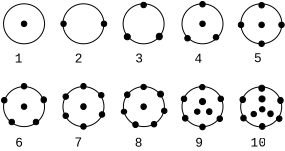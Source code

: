 <?xml version="1.0" encoding="UTF-8"?>
<dia:diagram xmlns:dia="http://www.lysator.liu.se/~alla/dia/"><dia:layer name="Background" visible="true"><dia:object type="Standard - Ellipse" version="0" id="O0"><dia:attribute name="obj_pos"><dia:point val="15.937,15.227"/></dia:attribute><dia:attribute name="obj_bb"><dia:rectangle val="15.887,15.178;20.087,19.277"/></dia:attribute><dia:attribute name="elem_corner"><dia:point val="15.937,15.227"/></dia:attribute><dia:attribute name="elem_width"><dia:real val="4.1"/></dia:attribute><dia:attribute name="elem_height"><dia:real val="4"/></dia:attribute></dia:object><dia:object type="Standard - Ellipse" version="0" id="O1"><dia:attribute name="obj_pos"><dia:point val="3.955,6.945"/></dia:attribute><dia:attribute name="obj_bb"><dia:rectangle val="3.905,6.895;8.105,10.995"/></dia:attribute><dia:attribute name="elem_corner"><dia:point val="3.955,6.945"/></dia:attribute><dia:attribute name="elem_width"><dia:real val="4.1"/></dia:attribute><dia:attribute name="elem_height"><dia:real val="4"/></dia:attribute></dia:object><dia:object type="Standard - Ellipse" version="0" id="O2"><dia:attribute name="obj_pos"><dia:point val="15.912,6.945"/></dia:attribute><dia:attribute name="obj_bb"><dia:rectangle val="15.862,6.895;20.062,10.995"/></dia:attribute><dia:attribute name="elem_corner"><dia:point val="15.912,6.945"/></dia:attribute><dia:attribute name="elem_width"><dia:real val="4.1"/></dia:attribute><dia:attribute name="elem_height"><dia:real val="4"/></dia:attribute></dia:object><dia:object type="Standard - Ellipse" version="0" id="O3"><dia:attribute name="obj_pos"><dia:point val="9.897,6.945"/></dia:attribute><dia:attribute name="obj_bb"><dia:rectangle val="9.847,6.895;14.047,10.995"/></dia:attribute><dia:attribute name="elem_corner"><dia:point val="9.897,6.945"/></dia:attribute><dia:attribute name="elem_width"><dia:real val="4.1"/></dia:attribute><dia:attribute name="elem_height"><dia:real val="4"/></dia:attribute></dia:object><dia:object type="Standard - Ellipse" version="0" id="O4"><dia:attribute name="obj_pos"><dia:point val="21.801,6.945"/></dia:attribute><dia:attribute name="obj_bb"><dia:rectangle val="21.751,6.895;25.951,10.995"/></dia:attribute><dia:attribute name="elem_corner"><dia:point val="21.801,6.945"/></dia:attribute><dia:attribute name="elem_width"><dia:real val="4.1"/></dia:attribute><dia:attribute name="elem_height"><dia:real val="4"/></dia:attribute></dia:object><dia:object type="Standard - Ellipse" version="0" id="O5"><dia:attribute name="obj_pos"><dia:point val="27.685,6.945"/></dia:attribute><dia:attribute name="obj_bb"><dia:rectangle val="27.635,6.895;31.835,10.995"/></dia:attribute><dia:attribute name="elem_corner"><dia:point val="27.685,6.945"/></dia:attribute><dia:attribute name="elem_width"><dia:real val="4.1"/></dia:attribute><dia:attribute name="elem_height"><dia:real val="4"/></dia:attribute></dia:object><dia:object type="Standard - Ellipse" version="0" id="O6"><dia:attribute name="obj_pos"><dia:point val="3.955,15.227"/></dia:attribute><dia:attribute name="obj_bb"><dia:rectangle val="3.905,15.178;8.105,19.277"/></dia:attribute><dia:attribute name="elem_corner"><dia:point val="3.955,15.227"/></dia:attribute><dia:attribute name="elem_width"><dia:real val="4.1"/></dia:attribute><dia:attribute name="elem_height"><dia:real val="4"/></dia:attribute></dia:object><dia:object type="Standard - Ellipse" version="0" id="O7"><dia:attribute name="obj_pos"><dia:point val="9.897,15.227"/></dia:attribute><dia:attribute name="obj_bb"><dia:rectangle val="9.847,15.178;14.047,19.277"/></dia:attribute><dia:attribute name="elem_corner"><dia:point val="9.897,15.227"/></dia:attribute><dia:attribute name="elem_width"><dia:real val="4.1"/></dia:attribute><dia:attribute name="elem_height"><dia:real val="4"/></dia:attribute></dia:object><dia:object type="Standard - Text" version="0" id="O8"><dia:attribute name="obj_pos"><dia:point val="5.458,12.825"/></dia:attribute><dia:attribute name="obj_bb"><dia:rectangle val="5.108,11.625;5.808,13.525"/></dia:attribute><dia:attribute name="text"><dia:composite type="text"><dia:attribute name="string"><dia:string>#1#</dia:string></dia:attribute><dia:attribute name="font"><dia:font family="courier new" style="0" name="Courier"/></dia:attribute><dia:attribute name="height"><dia:real val="1.6"/></dia:attribute><dia:attribute name="pos"><dia:point val="5.458,12.825"/></dia:attribute><dia:attribute name="color"><dia:color val="#000000"/></dia:attribute><dia:attribute name="alignment"><dia:enum val="1"/></dia:attribute></dia:composite></dia:attribute></dia:object><dia:object type="Standard - Text" version="0" id="O9"><dia:attribute name="obj_pos"><dia:point val="11.462,12.825"/></dia:attribute><dia:attribute name="obj_bb"><dia:rectangle val="11.112,11.625;11.812,13.525"/></dia:attribute><dia:attribute name="text"><dia:composite type="text"><dia:attribute name="string"><dia:string>#2#</dia:string></dia:attribute><dia:attribute name="font"><dia:font family="courier new" style="0" name="Courier"/></dia:attribute><dia:attribute name="height"><dia:real val="1.6"/></dia:attribute><dia:attribute name="pos"><dia:point val="11.462,12.825"/></dia:attribute><dia:attribute name="color"><dia:color val="#000000"/></dia:attribute><dia:attribute name="alignment"><dia:enum val="1"/></dia:attribute></dia:composite></dia:attribute></dia:object><dia:object type="Standard - Text" version="0" id="O10"><dia:attribute name="obj_pos"><dia:point val="17.517,12.825"/></dia:attribute><dia:attribute name="obj_bb"><dia:rectangle val="17.167,11.625;17.867,13.525"/></dia:attribute><dia:attribute name="text"><dia:composite type="text"><dia:attribute name="string"><dia:string>#3#</dia:string></dia:attribute><dia:attribute name="font"><dia:font family="courier new" style="0" name="Courier"/></dia:attribute><dia:attribute name="height"><dia:real val="1.6"/></dia:attribute><dia:attribute name="pos"><dia:point val="17.517,12.825"/></dia:attribute><dia:attribute name="color"><dia:color val="#000000"/></dia:attribute><dia:attribute name="alignment"><dia:enum val="1"/></dia:attribute></dia:composite></dia:attribute></dia:object><dia:object type="Standard - Text" version="0" id="O11"><dia:attribute name="obj_pos"><dia:point val="23.446,12.85"/></dia:attribute><dia:attribute name="obj_bb"><dia:rectangle val="23.096,11.65;23.796,13.55"/></dia:attribute><dia:attribute name="text"><dia:composite type="text"><dia:attribute name="string"><dia:string>#4#</dia:string></dia:attribute><dia:attribute name="font"><dia:font family="courier new" style="0" name="Courier"/></dia:attribute><dia:attribute name="height"><dia:real val="1.6"/></dia:attribute><dia:attribute name="pos"><dia:point val="23.446,12.85"/></dia:attribute><dia:attribute name="color"><dia:color val="#000000"/></dia:attribute><dia:attribute name="alignment"><dia:enum val="1"/></dia:attribute></dia:composite></dia:attribute></dia:object><dia:object type="Standard - Text" version="0" id="O12"><dia:attribute name="obj_pos"><dia:point val="29.4,12.8"/></dia:attribute><dia:attribute name="obj_bb"><dia:rectangle val="29.05,11.6;29.75,13.5"/></dia:attribute><dia:attribute name="text"><dia:composite type="text"><dia:attribute name="string"><dia:string>#5#</dia:string></dia:attribute><dia:attribute name="font"><dia:font family="courier new" style="0" name="Courier"/></dia:attribute><dia:attribute name="height"><dia:real val="1.6"/></dia:attribute><dia:attribute name="pos"><dia:point val="29.4,12.8"/></dia:attribute><dia:attribute name="color"><dia:color val="#000000"/></dia:attribute><dia:attribute name="alignment"><dia:enum val="1"/></dia:attribute></dia:composite></dia:attribute></dia:object><dia:object type="Standard - Text" version="0" id="O13"><dia:attribute name="obj_pos"><dia:point val="5.532,21.252"/></dia:attribute><dia:attribute name="obj_bb"><dia:rectangle val="5.183,20.052;5.883,21.951"/></dia:attribute><dia:attribute name="text"><dia:composite type="text"><dia:attribute name="string"><dia:string>#6#</dia:string></dia:attribute><dia:attribute name="font"><dia:font family="courier new" style="0" name="Courier"/></dia:attribute><dia:attribute name="height"><dia:real val="1.6"/></dia:attribute><dia:attribute name="pos"><dia:point val="5.532,21.252"/></dia:attribute><dia:attribute name="color"><dia:color val="#000000"/></dia:attribute><dia:attribute name="alignment"><dia:enum val="1"/></dia:attribute></dia:composite></dia:attribute></dia:object><dia:object type="Standard - Text" version="0" id="O14"><dia:attribute name="obj_pos"><dia:point val="11.437,21.227"/></dia:attribute><dia:attribute name="obj_bb"><dia:rectangle val="11.087,20.026;11.787,21.927"/></dia:attribute><dia:attribute name="text"><dia:composite type="text"><dia:attribute name="string"><dia:string>#7#</dia:string></dia:attribute><dia:attribute name="font"><dia:font family="courier new" style="0" name="Courier"/></dia:attribute><dia:attribute name="height"><dia:real val="1.6"/></dia:attribute><dia:attribute name="pos"><dia:point val="11.437,21.227"/></dia:attribute><dia:attribute name="color"><dia:color val="#000000"/></dia:attribute><dia:attribute name="alignment"><dia:enum val="1"/></dia:attribute></dia:composite></dia:attribute></dia:object><dia:object type="Standard - Text" version="0" id="O15"><dia:attribute name="obj_pos"><dia:point val="17.466,21.252"/></dia:attribute><dia:attribute name="obj_bb"><dia:rectangle val="17.116,20.052;17.816,21.951"/></dia:attribute><dia:attribute name="text"><dia:composite type="text"><dia:attribute name="string"><dia:string>#8#</dia:string></dia:attribute><dia:attribute name="font"><dia:font family="courier new" style="0" name="Courier"/></dia:attribute><dia:attribute name="height"><dia:real val="1.6"/></dia:attribute><dia:attribute name="pos"><dia:point val="17.466,21.252"/></dia:attribute><dia:attribute name="color"><dia:color val="#000000"/></dia:attribute><dia:attribute name="alignment"><dia:enum val="1"/></dia:attribute></dia:composite></dia:attribute></dia:object><dia:object type="Standard - Text" version="0" id="O16"><dia:attribute name="obj_pos"><dia:point val="23.521,21.252"/></dia:attribute><dia:attribute name="obj_bb"><dia:rectangle val="23.171,20.052;23.871,21.951"/></dia:attribute><dia:attribute name="text"><dia:composite type="text"><dia:attribute name="string"><dia:string>#9#</dia:string></dia:attribute><dia:attribute name="font"><dia:font family="courier new" style="0" name="Courier"/></dia:attribute><dia:attribute name="height"><dia:real val="1.6"/></dia:attribute><dia:attribute name="pos"><dia:point val="23.521,21.252"/></dia:attribute><dia:attribute name="color"><dia:color val="#000000"/></dia:attribute><dia:attribute name="alignment"><dia:enum val="1"/></dia:attribute></dia:composite></dia:attribute></dia:object><dia:object type="Standard - Text" version="0" id="O17"><dia:attribute name="obj_pos"><dia:point val="29.45,21.227"/></dia:attribute><dia:attribute name="obj_bb"><dia:rectangle val="28.75,20.026;30.15,21.927"/></dia:attribute><dia:attribute name="text"><dia:composite type="text"><dia:attribute name="string"><dia:string>#10#</dia:string></dia:attribute><dia:attribute name="font"><dia:font family="courier new" style="0" name="Courier"/></dia:attribute><dia:attribute name="height"><dia:real val="1.6"/></dia:attribute><dia:attribute name="pos"><dia:point val="29.45,21.227"/></dia:attribute><dia:attribute name="color"><dia:color val="#000000"/></dia:attribute><dia:attribute name="alignment"><dia:enum val="1"/></dia:attribute></dia:composite></dia:attribute></dia:object><dia:object type="Standard - Ellipse" version="0" id="O18"><dia:attribute name="obj_pos"><dia:point val="9.685,8.67"/></dia:attribute><dia:attribute name="obj_bb"><dia:rectangle val="9.635,8.62;10.275,9.27"/></dia:attribute><dia:attribute name="elem_corner"><dia:point val="9.685,8.67"/></dia:attribute><dia:attribute name="elem_width"><dia:real val="0.54"/></dia:attribute><dia:attribute name="elem_height"><dia:real val="0.55"/></dia:attribute><dia:attribute name="inner_color"><dia:color val="#010101"/></dia:attribute></dia:object><dia:object type="Standard - Ellipse" version="0" id="O19"><dia:attribute name="obj_pos"><dia:point val="5.73,8.67"/></dia:attribute><dia:attribute name="obj_bb"><dia:rectangle val="5.68,8.62;6.33,9.27"/></dia:attribute><dia:attribute name="elem_corner"><dia:point val="5.73,8.67"/></dia:attribute><dia:attribute name="elem_width"><dia:real val="0.55"/></dia:attribute><dia:attribute name="elem_height"><dia:real val="0.55"/></dia:attribute><dia:attribute name="inner_color"><dia:color val="#010101"/></dia:attribute></dia:object><dia:object type="Standard - Ellipse" version="0" id="O20"><dia:attribute name="obj_pos"><dia:point val="17.687,6.79"/></dia:attribute><dia:attribute name="obj_bb"><dia:rectangle val="17.637,6.74;18.287,7.39"/></dia:attribute><dia:attribute name="elem_corner"><dia:point val="17.687,6.79"/></dia:attribute><dia:attribute name="elem_width"><dia:real val="0.55"/></dia:attribute><dia:attribute name="elem_height"><dia:real val="0.55"/></dia:attribute><dia:attribute name="inner_color"><dia:color val="#010101"/></dia:attribute></dia:object><dia:object type="Standard - Ellipse" version="0" id="O21"><dia:attribute name="obj_pos"><dia:point val="19.225,9.89"/></dia:attribute><dia:attribute name="obj_bb"><dia:rectangle val="19.175,9.84;19.885,10.595"/></dia:attribute><dia:attribute name="elem_corner"><dia:point val="19.225,9.89"/></dia:attribute><dia:attribute name="elem_width"><dia:real val="0.61"/></dia:attribute><dia:attribute name="elem_height"><dia:real val="0.655"/></dia:attribute><dia:attribute name="inner_color"><dia:color val="#010101"/></dia:attribute></dia:object><dia:object type="Standard - Ellipse" version="0" id="O22"><dia:attribute name="obj_pos"><dia:point val="16.025,9.94"/></dia:attribute><dia:attribute name="obj_bb"><dia:rectangle val="15.975,9.89;16.685,10.595"/></dia:attribute><dia:attribute name="elem_corner"><dia:point val="16.025,9.94"/></dia:attribute><dia:attribute name="elem_width"><dia:real val="0.61"/></dia:attribute><dia:attribute name="elem_height"><dia:real val="0.605"/></dia:attribute><dia:attribute name="inner_color"><dia:color val="#010101"/></dia:attribute></dia:object><dia:object type="Standard - Ellipse" version="0" id="O23"><dia:attribute name="obj_pos"><dia:point val="13.725,8.67"/></dia:attribute><dia:attribute name="obj_bb"><dia:rectangle val="13.675,8.62;14.325,9.27"/></dia:attribute><dia:attribute name="elem_corner"><dia:point val="13.725,8.67"/></dia:attribute><dia:attribute name="elem_width"><dia:real val="0.55"/></dia:attribute><dia:attribute name="elem_height"><dia:real val="0.55"/></dia:attribute><dia:attribute name="inner_color"><dia:color val="#010101"/></dia:attribute></dia:object><dia:object type="Standard - Ellipse" version="0" id="O24"><dia:attribute name="obj_pos"><dia:point val="15.725,17.49"/></dia:attribute><dia:attribute name="obj_bb"><dia:rectangle val="15.675,17.44;16.325,18.026"/></dia:attribute><dia:attribute name="elem_corner"><dia:point val="15.725,17.49"/></dia:attribute><dia:attribute name="elem_width"><dia:real val="0.55"/></dia:attribute><dia:attribute name="elem_height"><dia:real val="0.486"/></dia:attribute><dia:attribute name="inner_color"><dia:color val="#010101"/></dia:attribute></dia:object><dia:object type="Standard - Ellipse" version="0" id="O25"><dia:attribute name="obj_pos"><dia:point val="5.73,16.953"/></dia:attribute><dia:attribute name="obj_bb"><dia:rectangle val="5.68,16.902;6.33,17.552"/></dia:attribute><dia:attribute name="elem_corner"><dia:point val="5.73,16.953"/></dia:attribute><dia:attribute name="elem_width"><dia:real val="0.55"/></dia:attribute><dia:attribute name="elem_height"><dia:real val="0.55"/></dia:attribute><dia:attribute name="inner_color"><dia:color val="#010101"/></dia:attribute></dia:object><dia:object type="Standard - Ellipse" version="0" id="O26"><dia:attribute name="obj_pos"><dia:point val="29.485,8.777"/></dia:attribute><dia:attribute name="obj_bb"><dia:rectangle val="29.435,8.727;30.085,9.377"/></dia:attribute><dia:attribute name="elem_corner"><dia:point val="29.485,8.777"/></dia:attribute><dia:attribute name="elem_width"><dia:real val="0.55"/></dia:attribute><dia:attribute name="elem_height"><dia:real val="0.55"/></dia:attribute><dia:attribute name="inner_color"><dia:color val="#010101"/></dia:attribute></dia:object><dia:object type="Standard - Ellipse" version="0" id="O27"><dia:attribute name="obj_pos"><dia:point val="29.485,10.665"/></dia:attribute><dia:attribute name="obj_bb"><dia:rectangle val="29.435,10.615;30.085,11.265"/></dia:attribute><dia:attribute name="elem_corner"><dia:point val="29.485,10.665"/></dia:attribute><dia:attribute name="elem_width"><dia:real val="0.55"/></dia:attribute><dia:attribute name="elem_height"><dia:real val="0.55"/></dia:attribute><dia:attribute name="inner_color"><dia:color val="#010101"/></dia:attribute></dia:object><dia:object type="Standard - Ellipse" version="0" id="O28"><dia:attribute name="obj_pos"><dia:point val="29.485,6.815"/></dia:attribute><dia:attribute name="obj_bb"><dia:rectangle val="29.435,6.765;30.085,7.415"/></dia:attribute><dia:attribute name="elem_corner"><dia:point val="29.485,6.815"/></dia:attribute><dia:attribute name="elem_width"><dia:real val="0.55"/></dia:attribute><dia:attribute name="elem_height"><dia:real val="0.55"/></dia:attribute><dia:attribute name="inner_color"><dia:color val="#010101"/></dia:attribute></dia:object><dia:object type="Standard - Ellipse" version="0" id="O29"><dia:attribute name="obj_pos"><dia:point val="31.475,8.777"/></dia:attribute><dia:attribute name="obj_bb"><dia:rectangle val="31.425,8.727;32.075,9.377"/></dia:attribute><dia:attribute name="elem_corner"><dia:point val="31.475,8.777"/></dia:attribute><dia:attribute name="elem_width"><dia:real val="0.55"/></dia:attribute><dia:attribute name="elem_height"><dia:real val="0.55"/></dia:attribute><dia:attribute name="inner_color"><dia:color val="#010101"/></dia:attribute></dia:object><dia:object type="Standard - Ellipse" version="0" id="O30"><dia:attribute name="obj_pos"><dia:point val="27.425,8.777"/></dia:attribute><dia:attribute name="obj_bb"><dia:rectangle val="27.375,8.727;28.025,9.377"/></dia:attribute><dia:attribute name="elem_corner"><dia:point val="27.425,8.777"/></dia:attribute><dia:attribute name="elem_width"><dia:real val="0.55"/></dia:attribute><dia:attribute name="elem_height"><dia:real val="0.55"/></dia:attribute><dia:attribute name="inner_color"><dia:color val="#010101"/></dia:attribute></dia:object><dia:object type="Standard - Ellipse" version="0" id="O31"><dia:attribute name="obj_pos"><dia:point val="23.576,6.715"/></dia:attribute><dia:attribute name="obj_bb"><dia:rectangle val="23.526,6.665;24.176,7.315"/></dia:attribute><dia:attribute name="elem_corner"><dia:point val="23.576,6.715"/></dia:attribute><dia:attribute name="elem_width"><dia:real val="0.55"/></dia:attribute><dia:attribute name="elem_height"><dia:real val="0.55"/></dia:attribute><dia:attribute name="inner_color"><dia:color val="#010101"/></dia:attribute></dia:object><dia:object type="Standard - Ellipse" version="0" id="O32"><dia:attribute name="obj_pos"><dia:point val="23.576,8.67"/></dia:attribute><dia:attribute name="obj_bb"><dia:rectangle val="23.526,8.62;24.176,9.27"/></dia:attribute><dia:attribute name="elem_corner"><dia:point val="23.576,8.67"/></dia:attribute><dia:attribute name="elem_width"><dia:real val="0.55"/></dia:attribute><dia:attribute name="elem_height"><dia:real val="0.55"/></dia:attribute><dia:attribute name="inner_color"><dia:color val="#010101"/></dia:attribute></dia:object><dia:object type="Standard - Ellipse" version="0" id="O33"><dia:attribute name="obj_pos"><dia:point val="24.925,10.015"/></dia:attribute><dia:attribute name="obj_bb"><dia:rectangle val="24.875,9.965;25.525,10.615"/></dia:attribute><dia:attribute name="elem_corner"><dia:point val="24.925,10.015"/></dia:attribute><dia:attribute name="elem_width"><dia:real val="0.55"/></dia:attribute><dia:attribute name="elem_height"><dia:real val="0.55"/></dia:attribute><dia:attribute name="inner_color"><dia:color val="#010101"/></dia:attribute></dia:object><dia:object type="Standard - Ellipse" version="0" id="O34"><dia:attribute name="obj_pos"><dia:point val="22.075,10.115"/></dia:attribute><dia:attribute name="obj_bb"><dia:rectangle val="22.025,10.065;22.675,10.715"/></dia:attribute><dia:attribute name="elem_corner"><dia:point val="22.075,10.115"/></dia:attribute><dia:attribute name="elem_width"><dia:real val="0.55"/></dia:attribute><dia:attribute name="elem_height"><dia:real val="0.55"/></dia:attribute><dia:attribute name="inner_color"><dia:color val="#010101"/></dia:attribute></dia:object><dia:object type="Standard - Ellipse" version="0" id="O35"><dia:attribute name="obj_pos"><dia:point val="5.73,14.915"/></dia:attribute><dia:attribute name="obj_bb"><dia:rectangle val="5.68,14.865;6.33,15.515"/></dia:attribute><dia:attribute name="elem_corner"><dia:point val="5.73,14.915"/></dia:attribute><dia:attribute name="elem_width"><dia:real val="0.55"/></dia:attribute><dia:attribute name="elem_height"><dia:real val="0.55"/></dia:attribute><dia:attribute name="inner_color"><dia:color val="#010101"/></dia:attribute></dia:object><dia:object type="Standard - Ellipse" version="0" id="O36"><dia:attribute name="obj_pos"><dia:point val="3.75,16.315"/></dia:attribute><dia:attribute name="obj_bb"><dia:rectangle val="3.7,16.265;4.35,16.915"/></dia:attribute><dia:attribute name="elem_corner"><dia:point val="3.75,16.315"/></dia:attribute><dia:attribute name="elem_width"><dia:real val="0.55"/></dia:attribute><dia:attribute name="elem_height"><dia:real val="0.55"/></dia:attribute><dia:attribute name="inner_color"><dia:color val="#010101"/></dia:attribute></dia:object><dia:object type="Standard - Ellipse" version="0" id="O37"><dia:attribute name="obj_pos"><dia:point val="4.5,18.49"/></dia:attribute><dia:attribute name="obj_bb"><dia:rectangle val="4.45,18.44;5.1,19.09"/></dia:attribute><dia:attribute name="elem_corner"><dia:point val="4.5,18.49"/></dia:attribute><dia:attribute name="elem_width"><dia:real val="0.55"/></dia:attribute><dia:attribute name="elem_height"><dia:real val="0.55"/></dia:attribute><dia:attribute name="inner_color"><dia:color val="#010101"/></dia:attribute></dia:object><dia:object type="Standard - Ellipse" version="0" id="O38"><dia:attribute name="obj_pos"><dia:point val="6.925,18.49"/></dia:attribute><dia:attribute name="obj_bb"><dia:rectangle val="6.875,18.44;7.525,19.09"/></dia:attribute><dia:attribute name="elem_corner"><dia:point val="6.925,18.49"/></dia:attribute><dia:attribute name="elem_width"><dia:real val="0.55"/></dia:attribute><dia:attribute name="elem_height"><dia:real val="0.55"/></dia:attribute><dia:attribute name="inner_color"><dia:color val="#010101"/></dia:attribute></dia:object><dia:object type="Standard - Ellipse" version="0" id="O39"><dia:attribute name="obj_pos"><dia:point val="7.7,16.245"/></dia:attribute><dia:attribute name="obj_bb"><dia:rectangle val="7.65,16.195;8.3,16.895"/></dia:attribute><dia:attribute name="elem_corner"><dia:point val="7.7,16.245"/></dia:attribute><dia:attribute name="elem_width"><dia:real val="0.55"/></dia:attribute><dia:attribute name="elem_height"><dia:real val="0.6"/></dia:attribute><dia:attribute name="inner_color"><dia:color val="#010101"/></dia:attribute></dia:object><dia:object type="Standard - Ellipse" version="0" id="O40"><dia:attribute name="obj_pos"><dia:point val="11.672,16.938"/></dia:attribute><dia:attribute name="obj_bb"><dia:rectangle val="11.622,16.887;12.272,17.567"/></dia:attribute><dia:attribute name="elem_corner"><dia:point val="11.672,16.938"/></dia:attribute><dia:attribute name="elem_width"><dia:real val="0.55"/></dia:attribute><dia:attribute name="elem_height"><dia:real val="0.58"/></dia:attribute><dia:attribute name="inner_color"><dia:color val="#010101"/></dia:attribute></dia:object><dia:object type="Standard - Ellipse" version="0" id="O41"><dia:attribute name="obj_pos"><dia:point val="11.677,14.915"/></dia:attribute><dia:attribute name="obj_bb"><dia:rectangle val="11.627,14.865;12.267,15.515"/></dia:attribute><dia:attribute name="elem_corner"><dia:point val="11.677,14.915"/></dia:attribute><dia:attribute name="elem_width"><dia:real val="0.54"/></dia:attribute><dia:attribute name="elem_height"><dia:real val="0.55"/></dia:attribute><dia:attribute name="inner_color"><dia:color val="#010101"/></dia:attribute></dia:object><dia:object type="Standard - Ellipse" version="0" id="O42"><dia:attribute name="obj_pos"><dia:point val="9.9,15.951"/></dia:attribute><dia:attribute name="obj_bb"><dia:rectangle val="9.85,15.901;10.5,16.545"/></dia:attribute><dia:attribute name="elem_corner"><dia:point val="9.9,15.951"/></dia:attribute><dia:attribute name="elem_width"><dia:real val="0.55"/></dia:attribute><dia:attribute name="elem_height"><dia:real val="0.544"/></dia:attribute><dia:attribute name="inner_color"><dia:color val="#010101"/></dia:attribute></dia:object><dia:object type="Standard - Ellipse" version="0" id="O43"><dia:attribute name="obj_pos"><dia:point val="9.9,17.865"/></dia:attribute><dia:attribute name="obj_bb"><dia:rectangle val="9.85,17.815;10.5,18.465"/></dia:attribute><dia:attribute name="elem_corner"><dia:point val="9.9,17.865"/></dia:attribute><dia:attribute name="elem_width"><dia:real val="0.55"/></dia:attribute><dia:attribute name="elem_height"><dia:real val="0.55"/></dia:attribute><dia:attribute name="inner_color"><dia:color val="#010101"/></dia:attribute></dia:object><dia:object type="Standard - Ellipse" version="0" id="O44"><dia:attribute name="obj_pos"><dia:point val="13.525,17.74"/></dia:attribute><dia:attribute name="obj_bb"><dia:rectangle val="13.475,17.69;14.125,18.34"/></dia:attribute><dia:attribute name="elem_corner"><dia:point val="13.525,17.74"/></dia:attribute><dia:attribute name="elem_width"><dia:real val="0.55"/></dia:attribute><dia:attribute name="elem_height"><dia:real val="0.55"/></dia:attribute><dia:attribute name="inner_color"><dia:color val="#010101"/></dia:attribute></dia:object><dia:object type="Standard - Ellipse" version="0" id="O45"><dia:attribute name="obj_pos"><dia:point val="13.45,15.815"/></dia:attribute><dia:attribute name="obj_bb"><dia:rectangle val="13.4,15.765;14.05,16.395"/></dia:attribute><dia:attribute name="elem_corner"><dia:point val="13.45,15.815"/></dia:attribute><dia:attribute name="elem_width"><dia:real val="0.55"/></dia:attribute><dia:attribute name="elem_height"><dia:real val="0.53"/></dia:attribute><dia:attribute name="inner_color"><dia:color val="#010101"/></dia:attribute></dia:object><dia:object type="Standard - Ellipse" version="0" id="O46"><dia:attribute name="obj_pos"><dia:point val="11.672,18.94"/></dia:attribute><dia:attribute name="obj_bb"><dia:rectangle val="11.622,18.89;12.272,19.54"/></dia:attribute><dia:attribute name="elem_corner"><dia:point val="11.672,18.94"/></dia:attribute><dia:attribute name="elem_width"><dia:real val="0.55"/></dia:attribute><dia:attribute name="elem_height"><dia:real val="0.55"/></dia:attribute><dia:attribute name="inner_color"><dia:color val="#010101"/></dia:attribute></dia:object><dia:object type="Standard - Ellipse" version="0" id="O47"><dia:attribute name="obj_pos"><dia:point val="17.687,16.951"/></dia:attribute><dia:attribute name="obj_bb"><dia:rectangle val="17.637,16.901;18.287,17.567"/></dia:attribute><dia:attribute name="elem_corner"><dia:point val="17.687,16.951"/></dia:attribute><dia:attribute name="elem_width"><dia:real val="0.55"/></dia:attribute><dia:attribute name="elem_height"><dia:real val="0.566"/></dia:attribute><dia:attribute name="inner_color"><dia:color val="#010101"/></dia:attribute></dia:object><dia:object type="Standard - Ellipse" version="0" id="O48"><dia:attribute name="obj_pos"><dia:point val="19.36,15.676"/></dia:attribute><dia:attribute name="obj_bb"><dia:rectangle val="19.31,15.626;20.0,16.326"/></dia:attribute><dia:attribute name="elem_corner"><dia:point val="19.36,15.676"/></dia:attribute><dia:attribute name="elem_width"><dia:real val="0.59"/></dia:attribute><dia:attribute name="elem_height"><dia:real val="0.6"/></dia:attribute><dia:attribute name="inner_color"><dia:color val="#010101"/></dia:attribute></dia:object><dia:object type="Standard - Ellipse" version="0" id="O49"><dia:attribute name="obj_pos"><dia:point val="16.05,15.751"/></dia:attribute><dia:attribute name="obj_bb"><dia:rectangle val="16.0,15.701;16.651,16.376"/></dia:attribute><dia:attribute name="elem_corner"><dia:point val="16.05,15.751"/></dia:attribute><dia:attribute name="elem_width"><dia:real val="0.551"/></dia:attribute><dia:attribute name="elem_height"><dia:real val="0.575"/></dia:attribute><dia:attribute name="inner_color"><dia:color val="#010101"/></dia:attribute></dia:object><dia:object type="Standard - Ellipse" version="0" id="O50"><dia:attribute name="obj_pos"><dia:point val="18.725,18.71"/></dia:attribute><dia:attribute name="obj_bb"><dia:rectangle val="18.675,18.66;19.325,19.31"/></dia:attribute><dia:attribute name="elem_corner"><dia:point val="18.725,18.71"/></dia:attribute><dia:attribute name="elem_width"><dia:real val="0.55"/></dia:attribute><dia:attribute name="elem_height"><dia:real val="0.55"/></dia:attribute><dia:attribute name="inner_color"><dia:color val="#010101"/></dia:attribute></dia:object><dia:object type="Standard - Ellipse" version="0" id="O51"><dia:attribute name="obj_pos"><dia:point val="19.75,17.385"/></dia:attribute><dia:attribute name="obj_bb"><dia:rectangle val="19.7,17.335;20.35,17.965"/></dia:attribute><dia:attribute name="elem_corner"><dia:point val="19.75,17.385"/></dia:attribute><dia:attribute name="elem_width"><dia:real val="0.55"/></dia:attribute><dia:attribute name="elem_height"><dia:real val="0.53"/></dia:attribute><dia:attribute name="inner_color"><dia:color val="#010101"/></dia:attribute></dia:object><dia:object type="Standard - Ellipse" version="0" id="O52"><dia:attribute name="obj_pos"><dia:point val="17.687,15.001"/></dia:attribute><dia:attribute name="obj_bb"><dia:rectangle val="17.637,14.951;18.287,15.57"/></dia:attribute><dia:attribute name="elem_corner"><dia:point val="17.687,15.001"/></dia:attribute><dia:attribute name="elem_width"><dia:real val="0.55"/></dia:attribute><dia:attribute name="elem_height"><dia:real val="0.519"/></dia:attribute><dia:attribute name="inner_color"><dia:color val="#010101"/></dia:attribute></dia:object><dia:object type="Standard - Ellipse" version="0" id="O53"><dia:attribute name="obj_pos"><dia:point val="16.875,18.74"/></dia:attribute><dia:attribute name="obj_bb"><dia:rectangle val="16.825,18.69;17.475,19.37"/></dia:attribute><dia:attribute name="elem_corner"><dia:point val="16.875,18.74"/></dia:attribute><dia:attribute name="elem_width"><dia:real val="0.55"/></dia:attribute><dia:attribute name="elem_height"><dia:real val="0.58"/></dia:attribute><dia:attribute name="inner_color"><dia:color val="#010101"/></dia:attribute></dia:object><dia:object type="Standard - Ellipse" version="0" id="O54"><dia:attribute name="obj_pos"><dia:point val="21.801,15.227"/></dia:attribute><dia:attribute name="obj_bb"><dia:rectangle val="21.751,15.178;25.951,19.277"/></dia:attribute><dia:attribute name="elem_corner"><dia:point val="21.801,15.227"/></dia:attribute><dia:attribute name="elem_width"><dia:real val="4.1"/></dia:attribute><dia:attribute name="elem_height"><dia:real val="4"/></dia:attribute></dia:object><dia:object type="Standard - Ellipse" version="0" id="O55"><dia:attribute name="obj_pos"><dia:point val="21.85,18.095"/></dia:attribute><dia:attribute name="obj_bb"><dia:rectangle val="21.8,18.045;22.45,18.725"/></dia:attribute><dia:attribute name="elem_corner"><dia:point val="21.85,18.095"/></dia:attribute><dia:attribute name="elem_width"><dia:real val="0.55"/></dia:attribute><dia:attribute name="elem_height"><dia:real val="0.58"/></dia:attribute><dia:attribute name="inner_color"><dia:color val="#010101"/></dia:attribute></dia:object><dia:object type="Standard - Ellipse" version="0" id="O56"><dia:attribute name="obj_pos"><dia:point val="24.25,17.44"/></dia:attribute><dia:attribute name="obj_bb"><dia:rectangle val="24.2,17.39;24.85,18.07"/></dia:attribute><dia:attribute name="elem_corner"><dia:point val="24.25,17.44"/></dia:attribute><dia:attribute name="elem_width"><dia:real val="0.55"/></dia:attribute><dia:attribute name="elem_height"><dia:real val="0.58"/></dia:attribute><dia:attribute name="inner_color"><dia:color val="#010101"/></dia:attribute></dia:object><dia:object type="Standard - Ellipse" version="0" id="O57"><dia:attribute name="obj_pos"><dia:point val="23.556,15.015"/></dia:attribute><dia:attribute name="obj_bb"><dia:rectangle val="23.506,14.965;24.151,15.595"/></dia:attribute><dia:attribute name="elem_corner"><dia:point val="23.556,15.015"/></dia:attribute><dia:attribute name="elem_width"><dia:real val="0.545"/></dia:attribute><dia:attribute name="elem_height"><dia:real val="0.53"/></dia:attribute><dia:attribute name="inner_color"><dia:color val="#010101"/></dia:attribute></dia:object><dia:object type="Standard - Ellipse" version="0" id="O58"><dia:attribute name="obj_pos"><dia:point val="21.725,16.176"/></dia:attribute><dia:attribute name="obj_bb"><dia:rectangle val="21.675,16.126;22.325,16.775"/></dia:attribute><dia:attribute name="elem_corner"><dia:point val="21.725,16.176"/></dia:attribute><dia:attribute name="elem_width"><dia:real val="0.55"/></dia:attribute><dia:attribute name="elem_height"><dia:real val="0.549"/></dia:attribute><dia:attribute name="inner_color"><dia:color val="#010101"/></dia:attribute></dia:object><dia:object type="Standard - Ellipse" version="0" id="O59"><dia:attribute name="obj_pos"><dia:point val="23.546,16.415"/></dia:attribute><dia:attribute name="obj_bb"><dia:rectangle val="23.496,16.365;24.206,17.075"/></dia:attribute><dia:attribute name="elem_corner"><dia:point val="23.546,16.415"/></dia:attribute><dia:attribute name="elem_width"><dia:real val="0.61"/></dia:attribute><dia:attribute name="elem_height"><dia:real val="0.61"/></dia:attribute><dia:attribute name="inner_color"><dia:color val="#010101"/></dia:attribute></dia:object><dia:object type="Standard - Ellipse" version="0" id="O60"><dia:attribute name="obj_pos"><dia:point val="25.3,18.165"/></dia:attribute><dia:attribute name="obj_bb"><dia:rectangle val="25.25,18.115;25.9,18.765"/></dia:attribute><dia:attribute name="elem_corner"><dia:point val="25.3,18.165"/></dia:attribute><dia:attribute name="elem_width"><dia:real val="0.55"/></dia:attribute><dia:attribute name="elem_height"><dia:real val="0.55"/></dia:attribute><dia:attribute name="inner_color"><dia:color val="#010101"/></dia:attribute></dia:object><dia:object type="Standard - Ellipse" version="0" id="O61"><dia:attribute name="obj_pos"><dia:point val="23.05,17.465"/></dia:attribute><dia:attribute name="obj_bb"><dia:rectangle val="23.0,17.415;23.65,18.045"/></dia:attribute><dia:attribute name="elem_corner"><dia:point val="23.05,17.465"/></dia:attribute><dia:attribute name="elem_width"><dia:real val="0.55"/></dia:attribute><dia:attribute name="elem_height"><dia:real val="0.53"/></dia:attribute><dia:attribute name="inner_color"><dia:color val="#010101"/></dia:attribute></dia:object><dia:object type="Standard - Ellipse" version="0" id="O62"><dia:attribute name="obj_pos"><dia:point val="25.4,16.176"/></dia:attribute><dia:attribute name="obj_bb"><dia:rectangle val="25.35,16.126;26.0,16.775"/></dia:attribute><dia:attribute name="elem_corner"><dia:point val="25.4,16.176"/></dia:attribute><dia:attribute name="elem_width"><dia:real val="0.55"/></dia:attribute><dia:attribute name="elem_height"><dia:real val="0.549"/></dia:attribute><dia:attribute name="inner_color"><dia:color val="#010101"/></dia:attribute></dia:object><dia:object type="Standard - Ellipse" version="0" id="O63"><dia:attribute name="obj_pos"><dia:point val="23.576,18.976"/></dia:attribute><dia:attribute name="obj_bb"><dia:rectangle val="23.526,18.926;24.176,19.595"/></dia:attribute><dia:attribute name="elem_corner"><dia:point val="23.576,18.976"/></dia:attribute><dia:attribute name="elem_width"><dia:real val="0.55"/></dia:attribute><dia:attribute name="elem_height"><dia:real val="0.569"/></dia:attribute><dia:attribute name="inner_color"><dia:color val="#010101"/></dia:attribute></dia:object><dia:object type="Standard - Ellipse" version="0" id="O64"><dia:attribute name="obj_pos"><dia:point val="27.669,15.252"/></dia:attribute><dia:attribute name="obj_bb"><dia:rectangle val="27.619,15.203;31.82,19.302"/></dia:attribute><dia:attribute name="elem_corner"><dia:point val="27.669,15.252"/></dia:attribute><dia:attribute name="elem_width"><dia:real val="4.1"/></dia:attribute><dia:attribute name="elem_height"><dia:real val="4"/></dia:attribute></dia:object><dia:object type="Standard - Ellipse" version="0" id="O65"><dia:attribute name="obj_pos"><dia:point val="27.673,18.085"/></dia:attribute><dia:attribute name="obj_bb"><dia:rectangle val="27.623,18.035;28.273,18.715"/></dia:attribute><dia:attribute name="elem_corner"><dia:point val="27.673,18.085"/></dia:attribute><dia:attribute name="elem_width"><dia:real val="0.55"/></dia:attribute><dia:attribute name="elem_height"><dia:real val="0.58"/></dia:attribute><dia:attribute name="inner_color"><dia:color val="#010101"/></dia:attribute></dia:object><dia:object type="Standard - Ellipse" version="0" id="O66"><dia:attribute name="obj_pos"><dia:point val="30.373,17.655"/></dia:attribute><dia:attribute name="obj_bb"><dia:rectangle val="30.323,17.605;30.973,18.285"/></dia:attribute><dia:attribute name="elem_corner"><dia:point val="30.373,17.655"/></dia:attribute><dia:attribute name="elem_width"><dia:real val="0.55"/></dia:attribute><dia:attribute name="elem_height"><dia:real val="0.58"/></dia:attribute><dia:attribute name="inner_color"><dia:color val="#010101"/></dia:attribute></dia:object><dia:object type="Standard - Ellipse" version="0" id="O67"><dia:attribute name="obj_pos"><dia:point val="29.483,15.08"/></dia:attribute><dia:attribute name="obj_bb"><dia:rectangle val="29.433,15.03;30.123,15.745"/></dia:attribute><dia:attribute name="elem_corner"><dia:point val="29.483,15.08"/></dia:attribute><dia:attribute name="elem_width"><dia:real val="0.59"/></dia:attribute><dia:attribute name="elem_height"><dia:real val="0.615"/></dia:attribute><dia:attribute name="inner_color"><dia:color val="#010101"/></dia:attribute></dia:object><dia:object type="Standard - Ellipse" version="0" id="O68"><dia:attribute name="obj_pos"><dia:point val="27.598,16.23"/></dia:attribute><dia:attribute name="obj_bb"><dia:rectangle val="27.548,16.18;28.198,16.876"/></dia:attribute><dia:attribute name="elem_corner"><dia:point val="27.598,16.23"/></dia:attribute><dia:attribute name="elem_width"><dia:real val="0.55"/></dia:attribute><dia:attribute name="elem_height"><dia:real val="0.596"/></dia:attribute><dia:attribute name="inner_color"><dia:color val="#010101"/></dia:attribute></dia:object><dia:object type="Standard - Ellipse" version="0" id="O69"><dia:attribute name="obj_pos"><dia:point val="29.498,16.155"/></dia:attribute><dia:attribute name="obj_bb"><dia:rectangle val="29.448,16.105;30.158,16.815"/></dia:attribute><dia:attribute name="elem_corner"><dia:point val="29.498,16.155"/></dia:attribute><dia:attribute name="elem_width"><dia:real val="0.61"/></dia:attribute><dia:attribute name="elem_height"><dia:real val="0.61"/></dia:attribute><dia:attribute name="inner_color"><dia:color val="#010101"/></dia:attribute></dia:object><dia:object type="Standard - Ellipse" version="0" id="O70"><dia:attribute name="obj_pos"><dia:point val="31.248,18.155"/></dia:attribute><dia:attribute name="obj_bb"><dia:rectangle val="31.198,18.105;31.848,18.755"/></dia:attribute><dia:attribute name="elem_corner"><dia:point val="31.248,18.155"/></dia:attribute><dia:attribute name="elem_width"><dia:real val="0.55"/></dia:attribute><dia:attribute name="elem_height"><dia:real val="0.55"/></dia:attribute><dia:attribute name="inner_color"><dia:color val="#010101"/></dia:attribute></dia:object><dia:object type="Standard - Ellipse" version="0" id="O71"><dia:attribute name="obj_pos"><dia:point val="28.698,17.705"/></dia:attribute><dia:attribute name="obj_bb"><dia:rectangle val="28.648,17.655;29.298,18.285"/></dia:attribute><dia:attribute name="elem_corner"><dia:point val="28.698,17.705"/></dia:attribute><dia:attribute name="elem_width"><dia:real val="0.55"/></dia:attribute><dia:attribute name="elem_height"><dia:real val="0.53"/></dia:attribute><dia:attribute name="inner_color"><dia:color val="#010101"/></dia:attribute></dia:object><dia:object type="Standard - Ellipse" version="0" id="O72"><dia:attribute name="obj_pos"><dia:point val="31.373,16.305"/></dia:attribute><dia:attribute name="obj_bb"><dia:rectangle val="31.323,16.255;31.973,16.965"/></dia:attribute><dia:attribute name="elem_corner"><dia:point val="31.373,16.305"/></dia:attribute><dia:attribute name="elem_width"><dia:real val="0.55"/></dia:attribute><dia:attribute name="elem_height"><dia:real val="0.61"/></dia:attribute><dia:attribute name="inner_color"><dia:color val="#010101"/></dia:attribute></dia:object><dia:object type="Standard - Ellipse" version="0" id="O73"><dia:attribute name="obj_pos"><dia:point val="29.548,18.916"/></dia:attribute><dia:attribute name="obj_bb"><dia:rectangle val="29.498,18.866;30.148,19.552"/></dia:attribute><dia:attribute name="elem_corner"><dia:point val="29.548,18.916"/></dia:attribute><dia:attribute name="elem_width"><dia:real val="0.55"/></dia:attribute><dia:attribute name="elem_height"><dia:real val="0.586"/></dia:attribute><dia:attribute name="inner_color"><dia:color val="#010101"/></dia:attribute></dia:object><dia:object type="Standard - Ellipse" version="0" id="O74"><dia:attribute name="obj_pos"><dia:point val="29.548,17.23"/></dia:attribute><dia:attribute name="obj_bb"><dia:rectangle val="29.498,17.18;30.148,17.81"/></dia:attribute><dia:attribute name="elem_corner"><dia:point val="29.548,17.23"/></dia:attribute><dia:attribute name="elem_width"><dia:real val="0.55"/></dia:attribute><dia:attribute name="elem_height"><dia:real val="0.53"/></dia:attribute><dia:attribute name="inner_color"><dia:color val="#010101"/></dia:attribute></dia:object></dia:layer></dia:diagram>
